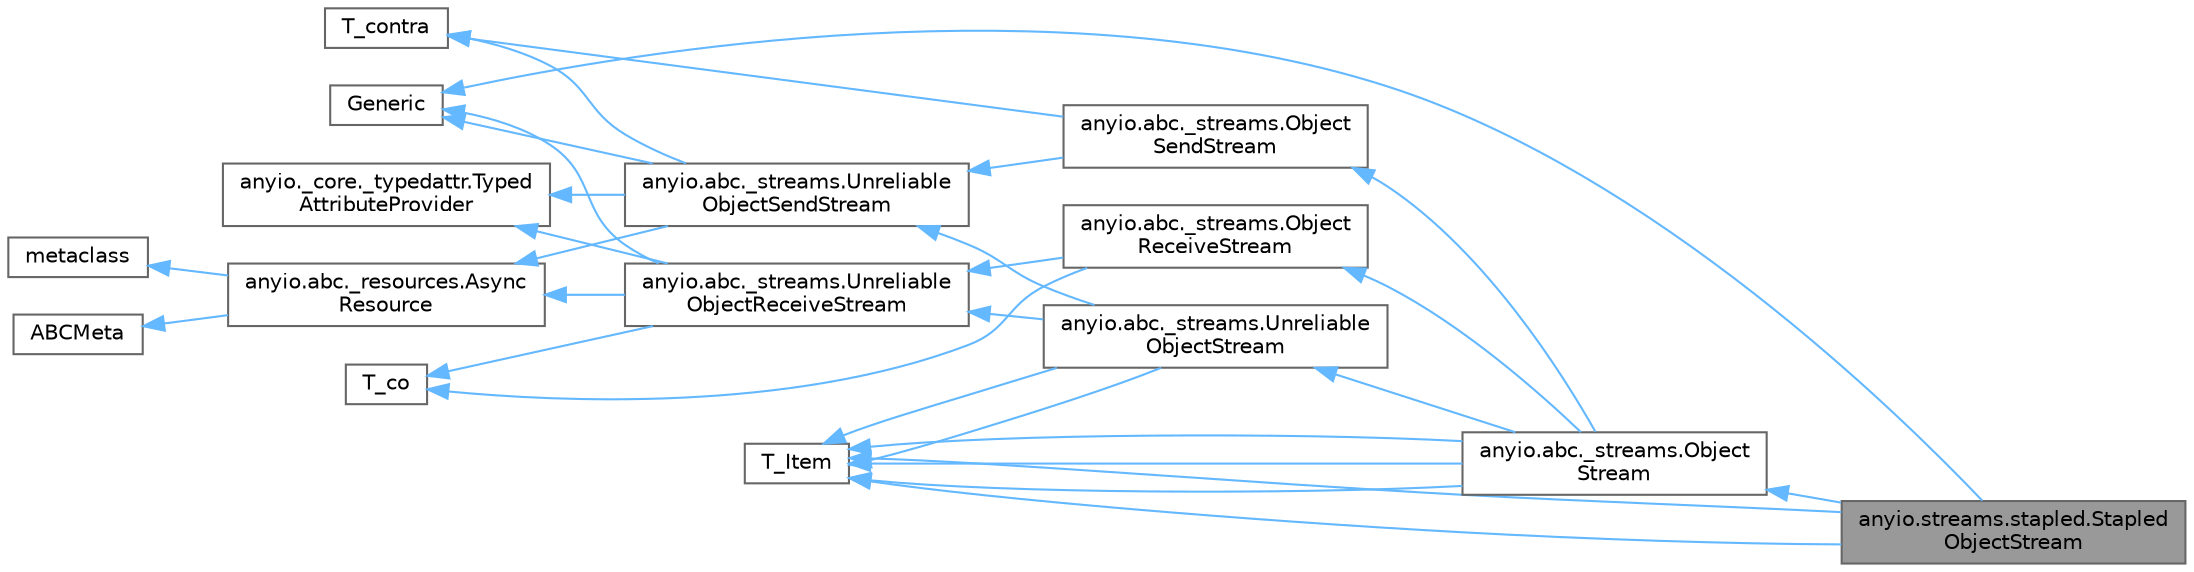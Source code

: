 digraph "anyio.streams.stapled.StapledObjectStream"
{
 // LATEX_PDF_SIZE
  bgcolor="transparent";
  edge [fontname=Helvetica,fontsize=10,labelfontname=Helvetica,labelfontsize=10];
  node [fontname=Helvetica,fontsize=10,shape=box,height=0.2,width=0.4];
  rankdir="LR";
  Node1 [id="Node000001",label="anyio.streams.stapled.Stapled\lObjectStream",height=0.2,width=0.4,color="gray40", fillcolor="grey60", style="filled", fontcolor="black",tooltip=" "];
  Node2 -> Node1 [id="edge1_Node000001_Node000002",dir="back",color="steelblue1",style="solid",tooltip=" "];
  Node2 [id="Node000002",label="Generic",height=0.2,width=0.4,color="gray40", fillcolor="white", style="filled",tooltip=" "];
  Node3 -> Node1 [id="edge2_Node000001_Node000003",dir="back",color="steelblue1",style="solid",tooltip=" "];
  Node3 [id="Node000003",label="T_Item",height=0.2,width=0.4,color="gray40", fillcolor="white", style="filled",tooltip=" "];
  Node4 -> Node1 [id="edge3_Node000001_Node000004",dir="back",color="steelblue1",style="solid",tooltip=" "];
  Node4 [id="Node000004",label="anyio.abc._streams.Object\lStream",height=0.2,width=0.4,color="gray40", fillcolor="white", style="filled",URL="$classanyio_1_1abc_1_1__streams_1_1ObjectStream.html",tooltip=" "];
  Node5 -> Node4 [id="edge4_Node000004_Node000005",dir="back",color="steelblue1",style="solid",tooltip=" "];
  Node5 [id="Node000005",label="anyio.abc._streams.Object\lReceiveStream",height=0.2,width=0.4,color="gray40", fillcolor="white", style="filled",URL="$classanyio_1_1abc_1_1__streams_1_1ObjectReceiveStream.html",tooltip=" "];
  Node6 -> Node5 [id="edge5_Node000005_Node000006",dir="back",color="steelblue1",style="solid",tooltip=" "];
  Node6 [id="Node000006",label="anyio.abc._streams.Unreliable\lObjectReceiveStream",height=0.2,width=0.4,color="gray40", fillcolor="white", style="filled",URL="$classanyio_1_1abc_1_1__streams_1_1UnreliableObjectReceiveStream.html",tooltip=" "];
  Node2 -> Node6 [id="edge6_Node000006_Node000002",dir="back",color="steelblue1",style="solid",tooltip=" "];
  Node7 -> Node6 [id="edge7_Node000006_Node000007",dir="back",color="steelblue1",style="solid",tooltip=" "];
  Node7 [id="Node000007",label="T_co",height=0.2,width=0.4,color="gray40", fillcolor="white", style="filled",tooltip=" "];
  Node8 -> Node6 [id="edge8_Node000006_Node000008",dir="back",color="steelblue1",style="solid",tooltip=" "];
  Node8 [id="Node000008",label="anyio.abc._resources.Async\lResource",height=0.2,width=0.4,color="gray40", fillcolor="white", style="filled",URL="$classanyio_1_1abc_1_1__resources_1_1AsyncResource.html",tooltip=" "];
  Node9 -> Node8 [id="edge9_Node000008_Node000009",dir="back",color="steelblue1",style="solid",tooltip=" "];
  Node9 [id="Node000009",label="metaclass",height=0.2,width=0.4,color="gray40", fillcolor="white", style="filled",tooltip=" "];
  Node10 -> Node8 [id="edge10_Node000008_Node000010",dir="back",color="steelblue1",style="solid",tooltip=" "];
  Node10 [id="Node000010",label="ABCMeta",height=0.2,width=0.4,color="gray40", fillcolor="white", style="filled",tooltip=" "];
  Node11 -> Node6 [id="edge11_Node000006_Node000011",dir="back",color="steelblue1",style="solid",tooltip=" "];
  Node11 [id="Node000011",label="anyio._core._typedattr.Typed\lAttributeProvider",height=0.2,width=0.4,color="gray40", fillcolor="white", style="filled",URL="$classanyio_1_1__core_1_1__typedattr_1_1TypedAttributeProvider.html",tooltip=" "];
  Node7 -> Node5 [id="edge12_Node000005_Node000007",dir="back",color="steelblue1",style="solid",tooltip=" "];
  Node3 -> Node4 [id="edge13_Node000004_Node000003",dir="back",color="steelblue1",style="solid",tooltip=" "];
  Node12 -> Node4 [id="edge14_Node000004_Node000012",dir="back",color="steelblue1",style="solid",tooltip=" "];
  Node12 [id="Node000012",label="anyio.abc._streams.Object\lSendStream",height=0.2,width=0.4,color="gray40", fillcolor="white", style="filled",URL="$classanyio_1_1abc_1_1__streams_1_1ObjectSendStream.html",tooltip=" "];
  Node13 -> Node12 [id="edge15_Node000012_Node000013",dir="back",color="steelblue1",style="solid",tooltip=" "];
  Node13 [id="Node000013",label="anyio.abc._streams.Unreliable\lObjectSendStream",height=0.2,width=0.4,color="gray40", fillcolor="white", style="filled",URL="$classanyio_1_1abc_1_1__streams_1_1UnreliableObjectSendStream.html",tooltip=" "];
  Node2 -> Node13 [id="edge16_Node000013_Node000002",dir="back",color="steelblue1",style="solid",tooltip=" "];
  Node14 -> Node13 [id="edge17_Node000013_Node000014",dir="back",color="steelblue1",style="solid",tooltip=" "];
  Node14 [id="Node000014",label="T_contra",height=0.2,width=0.4,color="gray40", fillcolor="white", style="filled",tooltip=" "];
  Node8 -> Node13 [id="edge18_Node000013_Node000008",dir="back",color="steelblue1",style="solid",tooltip=" "];
  Node11 -> Node13 [id="edge19_Node000013_Node000011",dir="back",color="steelblue1",style="solid",tooltip=" "];
  Node14 -> Node12 [id="edge20_Node000012_Node000014",dir="back",color="steelblue1",style="solid",tooltip=" "];
  Node3 -> Node4 [id="edge21_Node000004_Node000003",dir="back",color="steelblue1",style="solid",tooltip=" "];
  Node15 -> Node4 [id="edge22_Node000004_Node000015",dir="back",color="steelblue1",style="solid",tooltip=" "];
  Node15 [id="Node000015",label="anyio.abc._streams.Unreliable\lObjectStream",height=0.2,width=0.4,color="gray40", fillcolor="white", style="filled",URL="$classanyio_1_1abc_1_1__streams_1_1UnreliableObjectStream.html",tooltip=" "];
  Node6 -> Node15 [id="edge23_Node000015_Node000006",dir="back",color="steelblue1",style="solid",tooltip=" "];
  Node3 -> Node15 [id="edge24_Node000015_Node000003",dir="back",color="steelblue1",style="solid",tooltip=" "];
  Node13 -> Node15 [id="edge25_Node000015_Node000013",dir="back",color="steelblue1",style="solid",tooltip=" "];
  Node3 -> Node15 [id="edge26_Node000015_Node000003",dir="back",color="steelblue1",style="solid",tooltip=" "];
  Node3 -> Node4 [id="edge27_Node000004_Node000003",dir="back",color="steelblue1",style="solid",tooltip=" "];
  Node3 -> Node1 [id="edge28_Node000001_Node000003",dir="back",color="steelblue1",style="solid",tooltip=" "];
}
